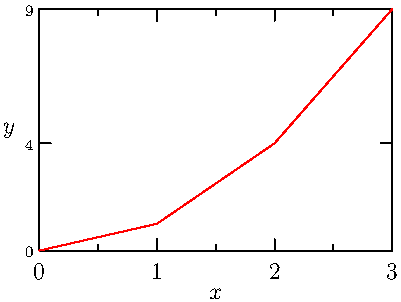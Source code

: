 import graph;

size(200,150,IgnoreAspect);

real[] x={0,1,2,3};
real[] y=x^2;

draw(graph(x,y),red);

xaxis("$x$",BottomTop,LeftTicks);
yaxis("$y$",LeftRight,
      RightTicks(Label(fontsize(8pt)),new real[]{0,4,9}));
